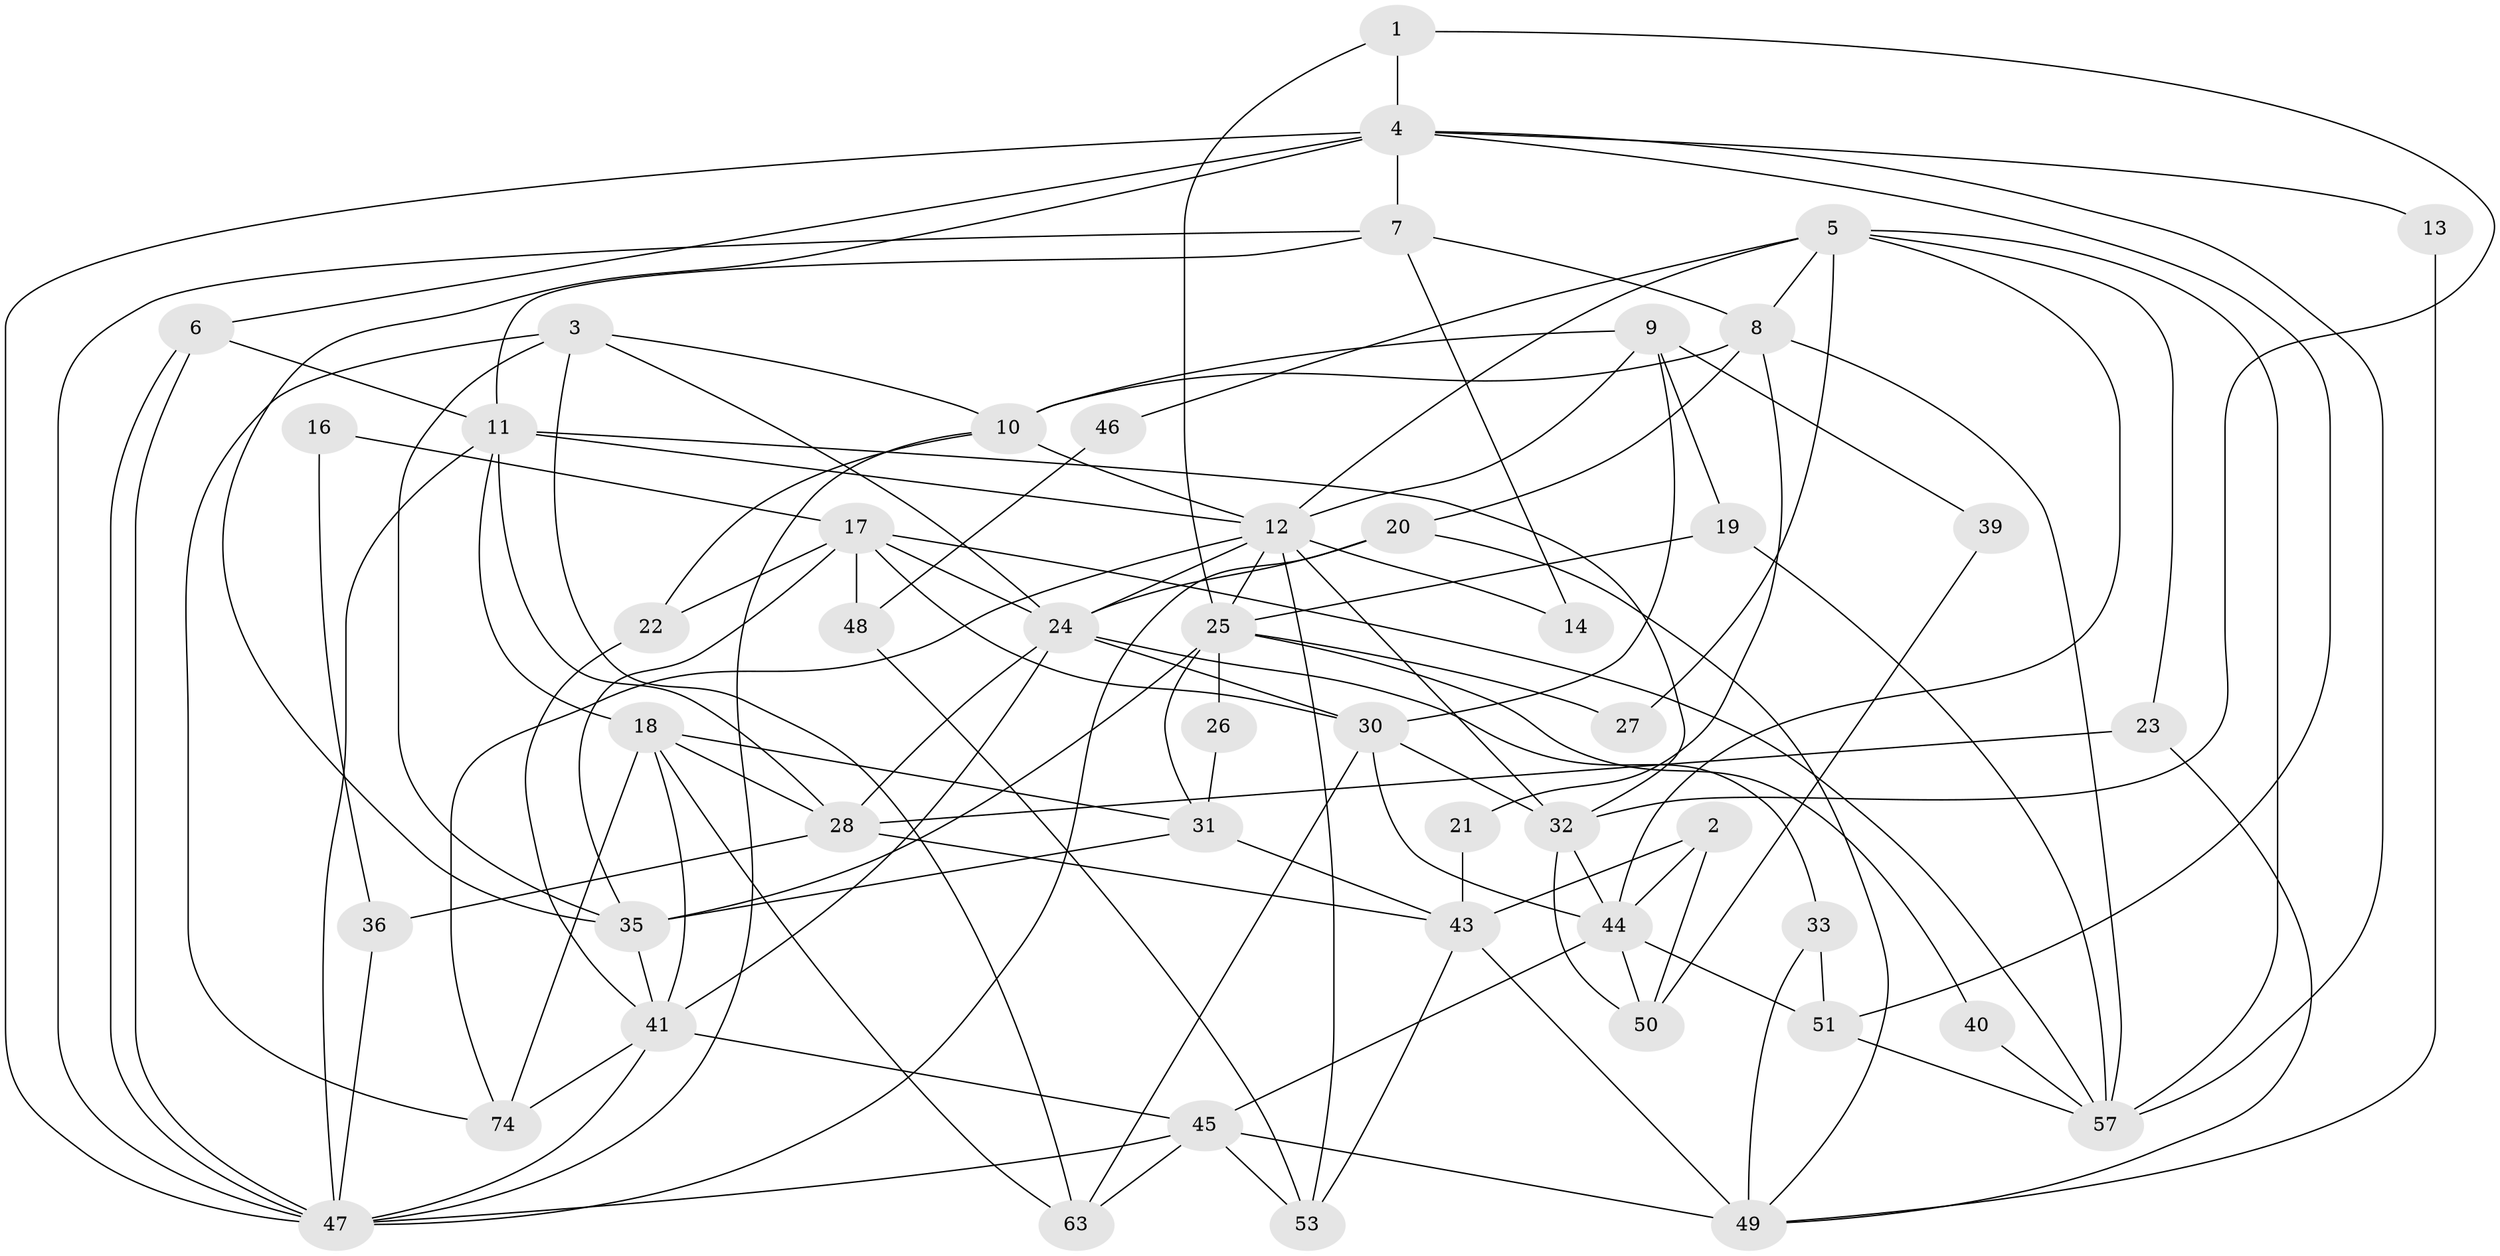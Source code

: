 // original degree distribution, {3: 0.26666666666666666, 2: 0.14666666666666667, 5: 0.17333333333333334, 6: 0.12, 4: 0.25333333333333335, 9: 0.013333333333333334, 7: 0.02666666666666667}
// Generated by graph-tools (version 1.1) at 2025/11/02/27/25 16:11:24]
// undirected, 49 vertices, 118 edges
graph export_dot {
graph [start="1"]
  node [color=gray90,style=filled];
  1;
  2;
  3 [super="+59"];
  4 [super="+38"];
  5 [super="+54"];
  6 [super="+42"];
  7 [super="+55"];
  8 [super="+75"];
  9 [super="+56"];
  10 [super="+52"];
  11 [super="+15"];
  12 [super="+71"];
  13;
  14;
  16;
  17 [super="+68"];
  18 [super="+73"];
  19;
  20 [super="+29"];
  21;
  22;
  23;
  24 [super="+37"];
  25 [super="+65"];
  26;
  27;
  28;
  30 [super="+64"];
  31 [super="+34"];
  32 [super="+61"];
  33;
  35 [super="+66"];
  36;
  39;
  40;
  41 [super="+60"];
  43 [super="+58"];
  44 [super="+70"];
  45 [super="+72"];
  46;
  47 [super="+62"];
  48;
  49 [super="+67"];
  50;
  51;
  53;
  57 [super="+69"];
  63;
  74;
  1 -- 32;
  1 -- 4;
  1 -- 25;
  2 -- 43;
  2 -- 44;
  2 -- 50;
  3 -- 24;
  3 -- 35;
  3 -- 74;
  3 -- 10;
  3 -- 63;
  4 -- 13;
  4 -- 35;
  4 -- 51;
  4 -- 7 [weight=2];
  4 -- 57;
  4 -- 47;
  4 -- 6;
  5 -- 23;
  5 -- 27;
  5 -- 12;
  5 -- 46;
  5 -- 44;
  5 -- 57;
  5 -- 8;
  6 -- 47;
  6 -- 47;
  6 -- 11;
  7 -- 11;
  7 -- 47;
  7 -- 14;
  7 -- 8;
  8 -- 20;
  8 -- 21;
  8 -- 57;
  8 -- 10;
  9 -- 30;
  9 -- 19;
  9 -- 39;
  9 -- 12;
  9 -- 10;
  10 -- 47;
  10 -- 22;
  10 -- 12;
  11 -- 18;
  11 -- 47;
  11 -- 32;
  11 -- 12;
  11 -- 28;
  12 -- 25;
  12 -- 14;
  12 -- 53;
  12 -- 74;
  12 -- 32;
  12 -- 24;
  13 -- 49;
  16 -- 36;
  16 -- 17;
  17 -- 48;
  17 -- 24;
  17 -- 35;
  17 -- 22;
  17 -- 57;
  17 -- 30;
  18 -- 74;
  18 -- 28;
  18 -- 41;
  18 -- 63;
  18 -- 31;
  19 -- 57;
  19 -- 25;
  20 -- 49;
  20 -- 24;
  20 -- 47;
  21 -- 43 [weight=2];
  22 -- 41;
  23 -- 28;
  23 -- 49;
  24 -- 33;
  24 -- 28;
  24 -- 41;
  24 -- 30;
  25 -- 35;
  25 -- 26;
  25 -- 27;
  25 -- 40;
  25 -- 31;
  26 -- 31;
  28 -- 36;
  28 -- 43;
  30 -- 44;
  30 -- 32;
  30 -- 63;
  31 -- 35;
  31 -- 43;
  32 -- 50;
  32 -- 44;
  33 -- 51;
  33 -- 49;
  35 -- 41;
  36 -- 47;
  39 -- 50;
  40 -- 57;
  41 -- 74;
  41 -- 45 [weight=2];
  41 -- 47;
  43 -- 53;
  43 -- 49 [weight=2];
  44 -- 50;
  44 -- 51;
  44 -- 45;
  45 -- 53;
  45 -- 63;
  45 -- 47;
  45 -- 49;
  46 -- 48;
  48 -- 53;
  51 -- 57;
}
